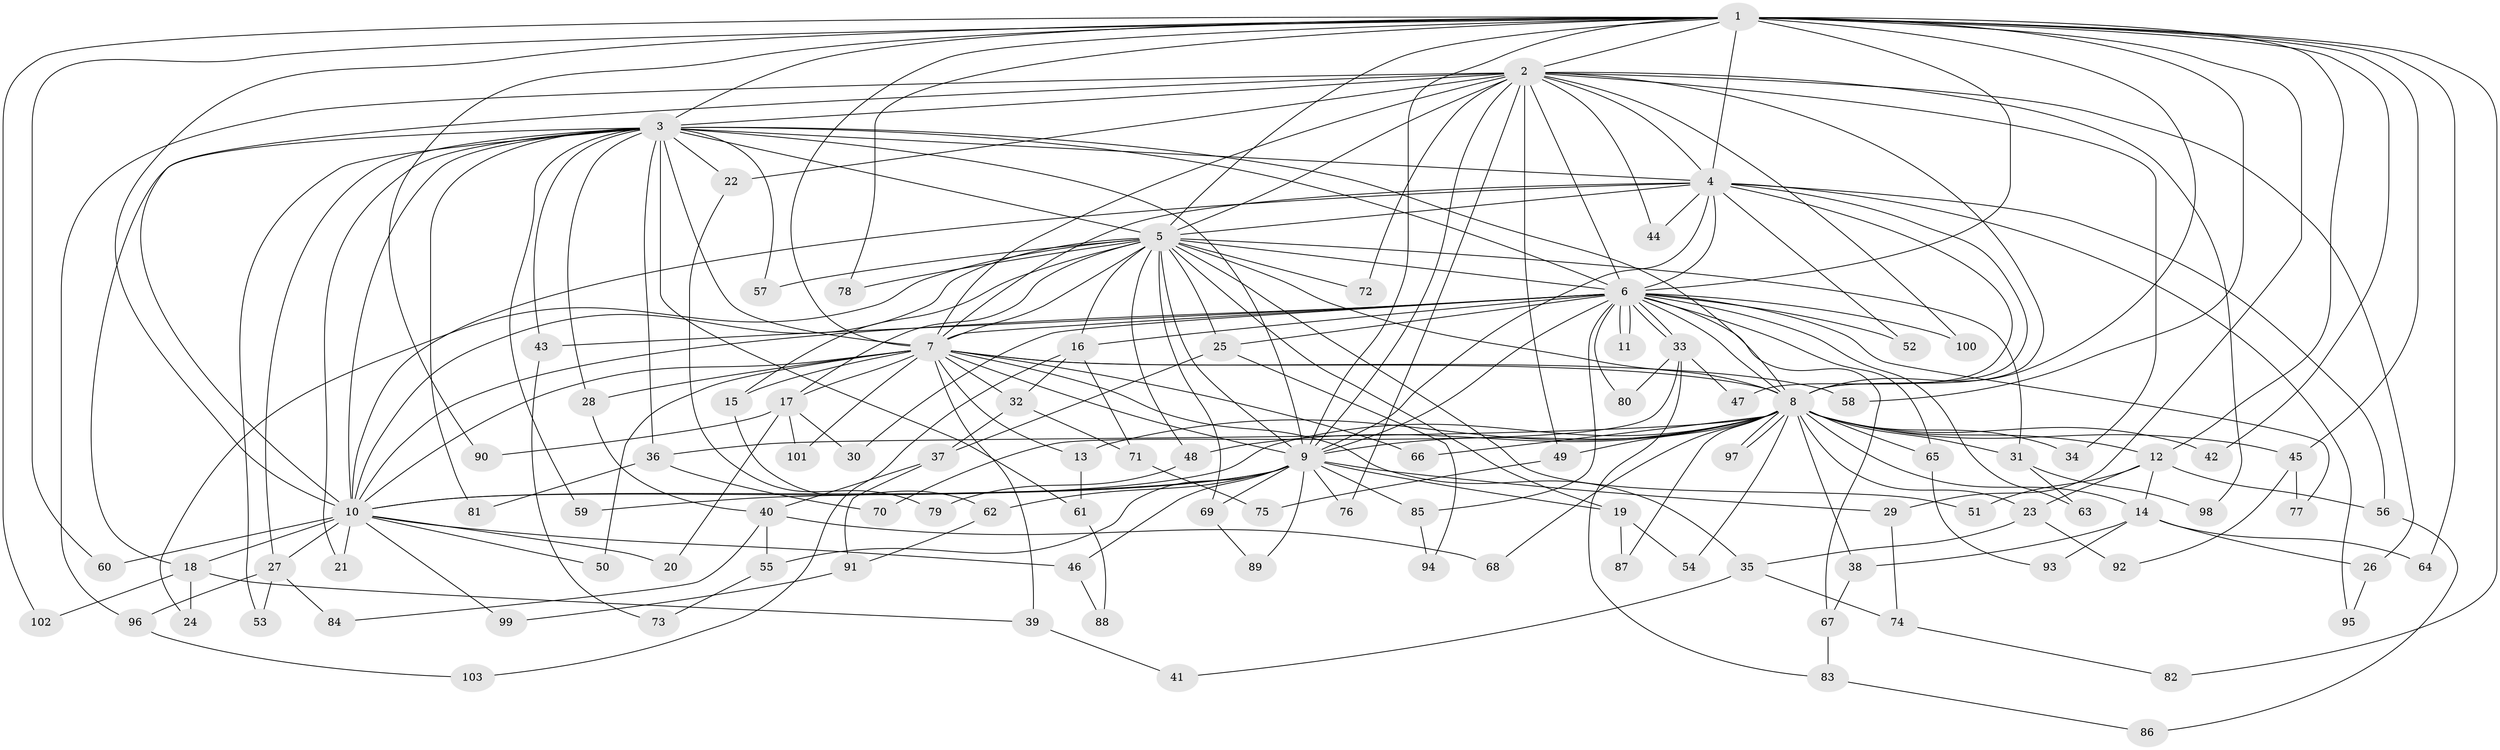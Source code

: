 // coarse degree distribution, {27: 0.02702702702702703, 20: 0.013513513513513514, 11: 0.013513513513513514, 22: 0.013513513513513514, 16: 0.02702702702702703, 25: 0.013513513513513514, 2: 0.44594594594594594, 7: 0.02702702702702703, 3: 0.22972972972972974, 6: 0.02702702702702703, 5: 0.04054054054054054, 4: 0.12162162162162163}
// Generated by graph-tools (version 1.1) at 2025/51/02/27/25 19:51:50]
// undirected, 103 vertices, 231 edges
graph export_dot {
graph [start="1"]
  node [color=gray90,style=filled];
  1;
  2;
  3;
  4;
  5;
  6;
  7;
  8;
  9;
  10;
  11;
  12;
  13;
  14;
  15;
  16;
  17;
  18;
  19;
  20;
  21;
  22;
  23;
  24;
  25;
  26;
  27;
  28;
  29;
  30;
  31;
  32;
  33;
  34;
  35;
  36;
  37;
  38;
  39;
  40;
  41;
  42;
  43;
  44;
  45;
  46;
  47;
  48;
  49;
  50;
  51;
  52;
  53;
  54;
  55;
  56;
  57;
  58;
  59;
  60;
  61;
  62;
  63;
  64;
  65;
  66;
  67;
  68;
  69;
  70;
  71;
  72;
  73;
  74;
  75;
  76;
  77;
  78;
  79;
  80;
  81;
  82;
  83;
  84;
  85;
  86;
  87;
  88;
  89;
  90;
  91;
  92;
  93;
  94;
  95;
  96;
  97;
  98;
  99;
  100;
  101;
  102;
  103;
  1 -- 2;
  1 -- 3;
  1 -- 4;
  1 -- 5;
  1 -- 6;
  1 -- 7;
  1 -- 8;
  1 -- 9;
  1 -- 10;
  1 -- 12;
  1 -- 29;
  1 -- 42;
  1 -- 45;
  1 -- 58;
  1 -- 60;
  1 -- 64;
  1 -- 78;
  1 -- 82;
  1 -- 90;
  1 -- 102;
  2 -- 3;
  2 -- 4;
  2 -- 5;
  2 -- 6;
  2 -- 7;
  2 -- 8;
  2 -- 9;
  2 -- 10;
  2 -- 22;
  2 -- 26;
  2 -- 34;
  2 -- 44;
  2 -- 49;
  2 -- 72;
  2 -- 76;
  2 -- 96;
  2 -- 98;
  2 -- 100;
  3 -- 4;
  3 -- 5;
  3 -- 6;
  3 -- 7;
  3 -- 8;
  3 -- 9;
  3 -- 10;
  3 -- 18;
  3 -- 21;
  3 -- 22;
  3 -- 27;
  3 -- 28;
  3 -- 36;
  3 -- 43;
  3 -- 53;
  3 -- 57;
  3 -- 59;
  3 -- 61;
  3 -- 81;
  4 -- 5;
  4 -- 6;
  4 -- 7;
  4 -- 8;
  4 -- 9;
  4 -- 10;
  4 -- 44;
  4 -- 47;
  4 -- 52;
  4 -- 56;
  4 -- 95;
  5 -- 6;
  5 -- 7;
  5 -- 8;
  5 -- 9;
  5 -- 10;
  5 -- 15;
  5 -- 16;
  5 -- 17;
  5 -- 19;
  5 -- 24;
  5 -- 25;
  5 -- 31;
  5 -- 48;
  5 -- 51;
  5 -- 57;
  5 -- 69;
  5 -- 72;
  5 -- 78;
  6 -- 7;
  6 -- 8;
  6 -- 9;
  6 -- 10;
  6 -- 11;
  6 -- 11;
  6 -- 16;
  6 -- 25;
  6 -- 30;
  6 -- 33;
  6 -- 33;
  6 -- 43;
  6 -- 52;
  6 -- 63;
  6 -- 65;
  6 -- 67;
  6 -- 77;
  6 -- 80;
  6 -- 85;
  6 -- 100;
  7 -- 8;
  7 -- 9;
  7 -- 10;
  7 -- 13;
  7 -- 15;
  7 -- 17;
  7 -- 28;
  7 -- 32;
  7 -- 35;
  7 -- 39;
  7 -- 50;
  7 -- 58;
  7 -- 66;
  7 -- 101;
  8 -- 9;
  8 -- 10;
  8 -- 12;
  8 -- 13;
  8 -- 14;
  8 -- 23;
  8 -- 31;
  8 -- 34;
  8 -- 36;
  8 -- 38;
  8 -- 42;
  8 -- 45;
  8 -- 48;
  8 -- 49;
  8 -- 54;
  8 -- 65;
  8 -- 66;
  8 -- 68;
  8 -- 87;
  8 -- 97;
  8 -- 97;
  9 -- 10;
  9 -- 19;
  9 -- 29;
  9 -- 46;
  9 -- 55;
  9 -- 59;
  9 -- 62;
  9 -- 69;
  9 -- 76;
  9 -- 85;
  9 -- 89;
  10 -- 18;
  10 -- 20;
  10 -- 21;
  10 -- 27;
  10 -- 46;
  10 -- 50;
  10 -- 60;
  10 -- 99;
  12 -- 14;
  12 -- 23;
  12 -- 51;
  12 -- 56;
  13 -- 61;
  14 -- 26;
  14 -- 38;
  14 -- 64;
  14 -- 93;
  15 -- 62;
  16 -- 32;
  16 -- 71;
  16 -- 103;
  17 -- 20;
  17 -- 30;
  17 -- 90;
  17 -- 101;
  18 -- 24;
  18 -- 39;
  18 -- 102;
  19 -- 54;
  19 -- 87;
  22 -- 79;
  23 -- 35;
  23 -- 92;
  25 -- 37;
  25 -- 94;
  26 -- 95;
  27 -- 53;
  27 -- 84;
  27 -- 96;
  28 -- 40;
  29 -- 74;
  31 -- 63;
  31 -- 98;
  32 -- 37;
  32 -- 71;
  33 -- 47;
  33 -- 70;
  33 -- 80;
  33 -- 83;
  35 -- 41;
  35 -- 74;
  36 -- 70;
  36 -- 81;
  37 -- 40;
  37 -- 91;
  38 -- 67;
  39 -- 41;
  40 -- 55;
  40 -- 68;
  40 -- 84;
  43 -- 73;
  45 -- 77;
  45 -- 92;
  46 -- 88;
  48 -- 79;
  49 -- 75;
  55 -- 73;
  56 -- 86;
  61 -- 88;
  62 -- 91;
  65 -- 93;
  67 -- 83;
  69 -- 89;
  71 -- 75;
  74 -- 82;
  83 -- 86;
  85 -- 94;
  91 -- 99;
  96 -- 103;
}
